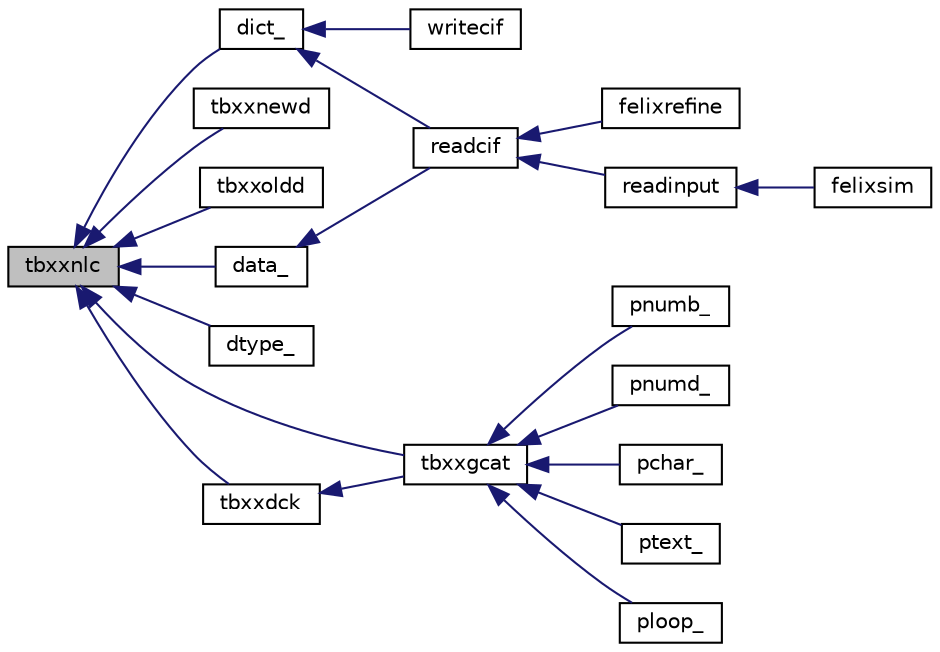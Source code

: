 digraph "tbxxnlc"
{
  edge [fontname="Helvetica",fontsize="10",labelfontname="Helvetica",labelfontsize="10"];
  node [fontname="Helvetica",fontsize="10",shape=record];
  rankdir="LR";
  Node1 [label="tbxxnlc",height=0.2,width=0.4,color="black", fillcolor="grey75", style="filled", fontcolor="black"];
  Node1 -> Node2 [dir="back",color="midnightblue",fontsize="10",style="solid",fontname="Helvetica"];
  Node2 [label="dict_",height=0.2,width=0.4,color="black", fillcolor="white", style="filled",URL="$ciftbx_8f.html#a4b968cff97c84029fcb089e5754373eb"];
  Node2 -> Node3 [dir="back",color="midnightblue",fontsize="10",style="solid",fontname="Helvetica"];
  Node3 [label="writecif",height=0.2,width=0.4,color="black", fillcolor="white", style="filled",URL="$out_8f90.html#a1276a1deb6b2dae1d2c2e4306f4ce597"];
  Node2 -> Node4 [dir="back",color="midnightblue",fontsize="10",style="solid",fontname="Helvetica"];
  Node4 [label="readcif",height=0.2,width=0.4,color="black", fillcolor="white", style="filled",URL="$readcif_8f90.html#a851b318f1c18608adf2b40ba20d10014"];
  Node4 -> Node5 [dir="back",color="midnightblue",fontsize="10",style="solid",fontname="Helvetica"];
  Node5 [label="felixrefine",height=0.2,width=0.4,color="black", fillcolor="white", style="filled",URL="$felixrefine_8f90.html#aecbf263fc9c06070ed63b7a31c76bbef"];
  Node4 -> Node6 [dir="back",color="midnightblue",fontsize="10",style="solid",fontname="Helvetica"];
  Node6 [label="readinput",height=0.2,width=0.4,color="black", fillcolor="white", style="filled",URL="$readinput_8f90.html#a87d0c2ec1671e34d4efcabf08db9d396"];
  Node6 -> Node7 [dir="back",color="midnightblue",fontsize="10",style="solid",fontname="Helvetica"];
  Node7 [label="felixsim",height=0.2,width=0.4,color="black", fillcolor="white", style="filled",URL="$felixsim_8f90.html#ad36d8d5ddad66820866e3d05a4c66144"];
  Node1 -> Node8 [dir="back",color="midnightblue",fontsize="10",style="solid",fontname="Helvetica"];
  Node8 [label="tbxxnewd",height=0.2,width=0.4,color="black", fillcolor="white", style="filled",URL="$ciftbx_8f.html#a7cb1d6edba984ca933612a0a93021559"];
  Node1 -> Node9 [dir="back",color="midnightblue",fontsize="10",style="solid",fontname="Helvetica"];
  Node9 [label="tbxxoldd",height=0.2,width=0.4,color="black", fillcolor="white", style="filled",URL="$ciftbx_8f.html#af0f954e4508c89cb4d3329a342d5b8a7"];
  Node1 -> Node10 [dir="back",color="midnightblue",fontsize="10",style="solid",fontname="Helvetica"];
  Node10 [label="data_",height=0.2,width=0.4,color="black", fillcolor="white", style="filled",URL="$ciftbx_8f.html#acef84efd6e02fb3ddcab29ff8633a848"];
  Node10 -> Node4 [dir="back",color="midnightblue",fontsize="10",style="solid",fontname="Helvetica"];
  Node1 -> Node11 [dir="back",color="midnightblue",fontsize="10",style="solid",fontname="Helvetica"];
  Node11 [label="dtype_",height=0.2,width=0.4,color="black", fillcolor="white", style="filled",URL="$ciftbx_8f.html#a1558b0e789ec23e3524f93d995b5ffb7"];
  Node1 -> Node12 [dir="back",color="midnightblue",fontsize="10",style="solid",fontname="Helvetica"];
  Node12 [label="tbxxgcat",height=0.2,width=0.4,color="black", fillcolor="white", style="filled",URL="$ciftbx_8f.html#a3f95906b7a96897d02795dc4573ddd6b"];
  Node12 -> Node13 [dir="back",color="midnightblue",fontsize="10",style="solid",fontname="Helvetica"];
  Node13 [label="pnumb_",height=0.2,width=0.4,color="black", fillcolor="white", style="filled",URL="$ciftbx_8f.html#a762e7d891738400070c4bc377aba476f"];
  Node12 -> Node14 [dir="back",color="midnightblue",fontsize="10",style="solid",fontname="Helvetica"];
  Node14 [label="pnumd_",height=0.2,width=0.4,color="black", fillcolor="white", style="filled",URL="$ciftbx_8f.html#aca4e519718b63206d44b7446e084fe46"];
  Node12 -> Node15 [dir="back",color="midnightblue",fontsize="10",style="solid",fontname="Helvetica"];
  Node15 [label="pchar_",height=0.2,width=0.4,color="black", fillcolor="white", style="filled",URL="$ciftbx_8f.html#a2bf0d6d32275f871f14318f8edff68d6"];
  Node12 -> Node16 [dir="back",color="midnightblue",fontsize="10",style="solid",fontname="Helvetica"];
  Node16 [label="ptext_",height=0.2,width=0.4,color="black", fillcolor="white", style="filled",URL="$ciftbx_8f.html#ac290785fd800f64bb1cf30e3cdbc03b8"];
  Node12 -> Node17 [dir="back",color="midnightblue",fontsize="10",style="solid",fontname="Helvetica"];
  Node17 [label="ploop_",height=0.2,width=0.4,color="black", fillcolor="white", style="filled",URL="$ciftbx_8f.html#ae69863afb7878b321eccc42e1071eaa1"];
  Node1 -> Node18 [dir="back",color="midnightblue",fontsize="10",style="solid",fontname="Helvetica"];
  Node18 [label="tbxxdck",height=0.2,width=0.4,color="black", fillcolor="white", style="filled",URL="$ciftbx_8f.html#a2bc1be3dc0311a1663573bc684f53546"];
  Node18 -> Node12 [dir="back",color="midnightblue",fontsize="10",style="solid",fontname="Helvetica"];
}
